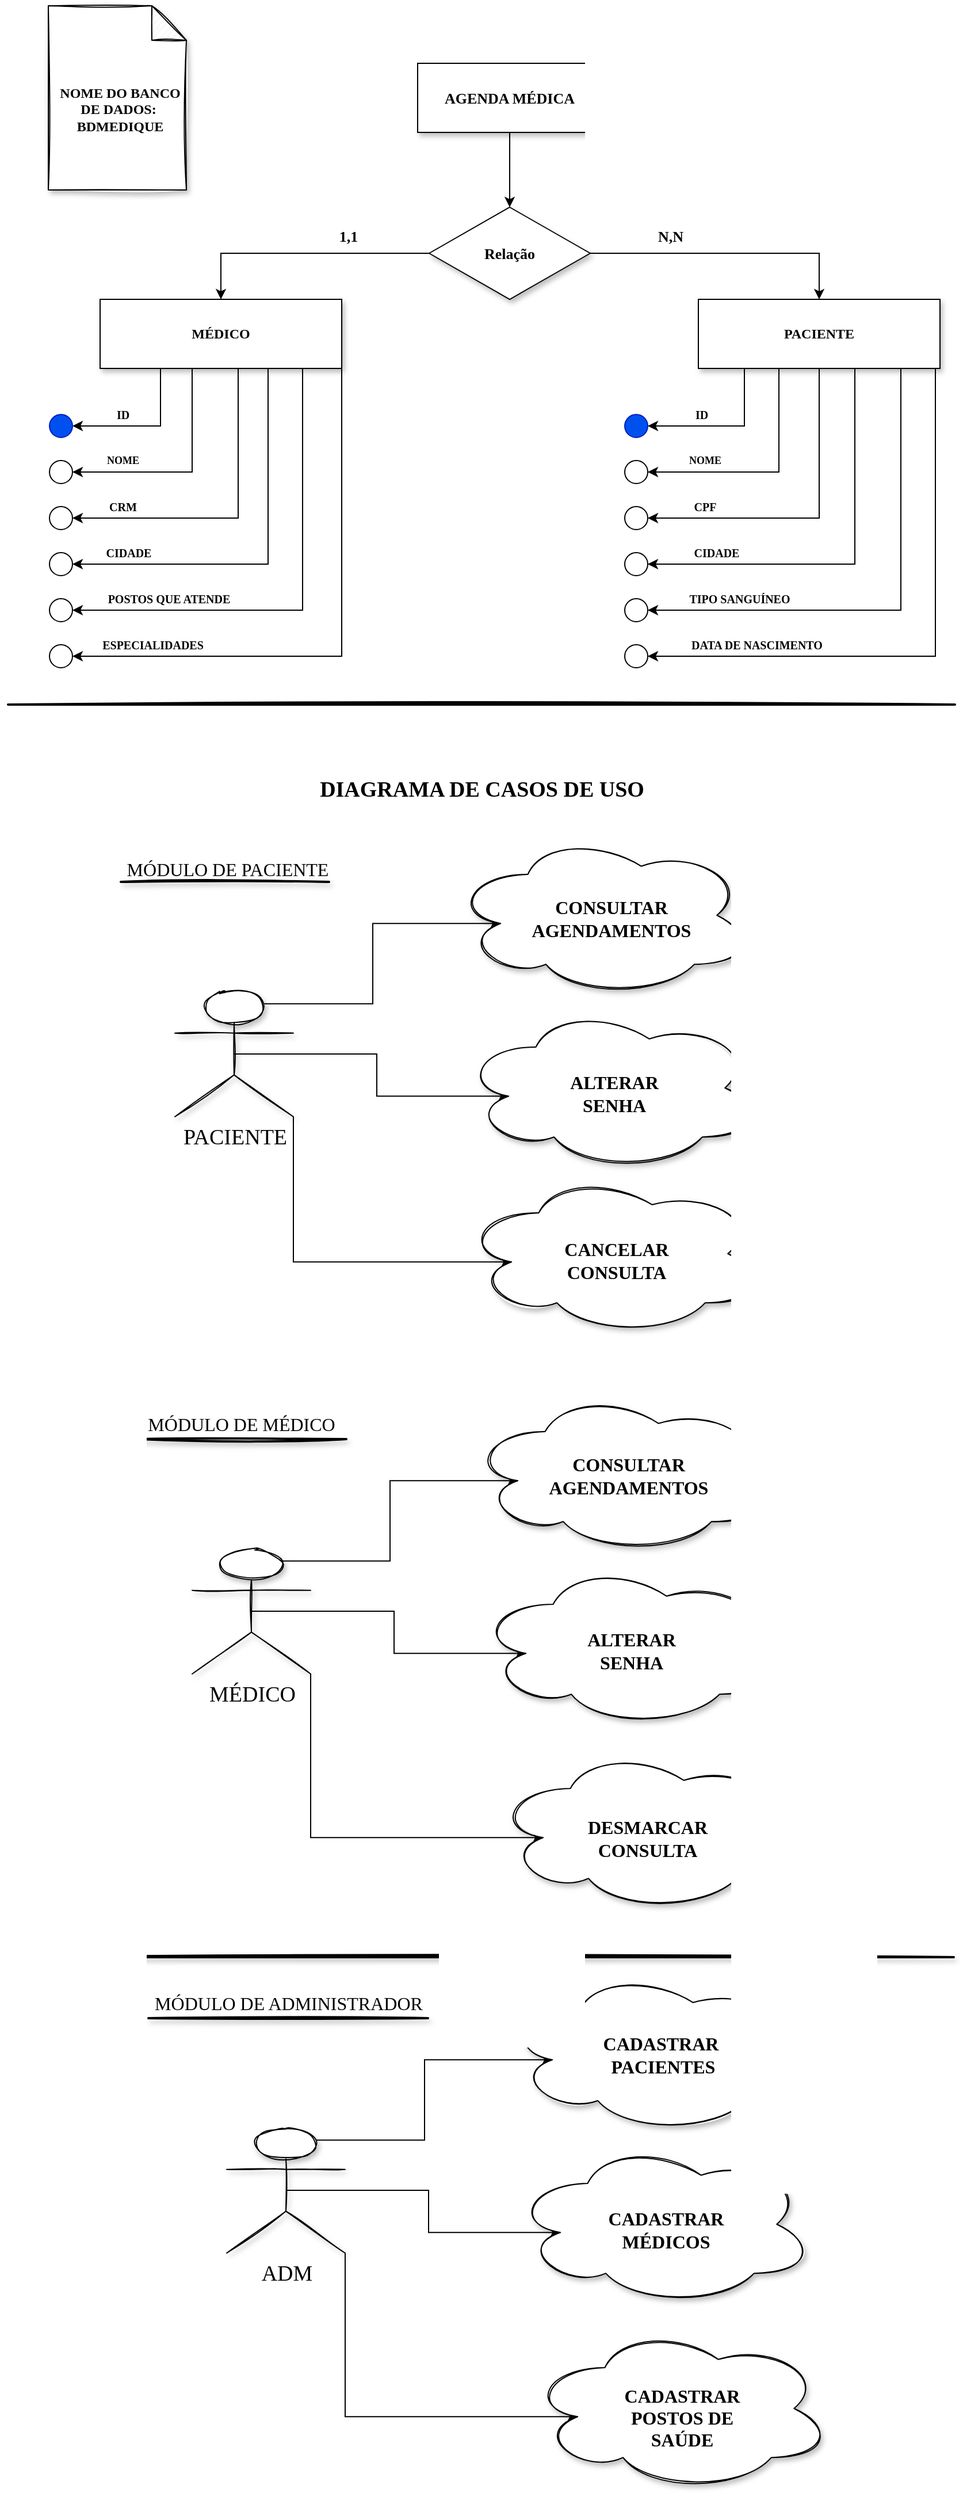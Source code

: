 <mxfile version="14.5.4" type="device"><diagram id="lkaol00K9jG9woolcdZg" name="DER_MER_TCC"><mxGraphModel dx="868" dy="482" grid="0" gridSize="10" guides="1" tooltips="1" connect="1" arrows="1" fold="1" page="1" pageScale="1" pageWidth="827" pageHeight="1169" math="0" shadow="0"><root><mxCell id="0"/><mxCell id="1" parent="0"/><mxCell id="GI-VwqFvcO8fEsnLdBqq-41" style="edgeStyle=orthogonalEdgeStyle;rounded=0;orthogonalLoop=1;jettySize=auto;html=1;exitX=0.25;exitY=1;exitDx=0;exitDy=0;entryX=1;entryY=0.5;entryDx=0;entryDy=0;fontFamily=Comic Sans MS;fontSize=10;" parent="1" source="GI-VwqFvcO8fEsnLdBqq-1" target="GI-VwqFvcO8fEsnLdBqq-5" edge="1"><mxGeometry relative="1" as="geometry"/></mxCell><mxCell id="GI-VwqFvcO8fEsnLdBqq-42" style="edgeStyle=orthogonalEdgeStyle;rounded=0;orthogonalLoop=1;jettySize=auto;html=1;exitX=0.5;exitY=1;exitDx=0;exitDy=0;entryX=1;entryY=0.5;entryDx=0;entryDy=0;fontFamily=Comic Sans MS;fontSize=10;" parent="1" source="GI-VwqFvcO8fEsnLdBqq-1" target="GI-VwqFvcO8fEsnLdBqq-12" edge="1"><mxGeometry relative="1" as="geometry"><Array as="points"><mxPoint x="164" y="325"/><mxPoint x="164" y="415"/></Array></mxGeometry></mxCell><mxCell id="GI-VwqFvcO8fEsnLdBqq-43" style="edgeStyle=orthogonalEdgeStyle;rounded=0;orthogonalLoop=1;jettySize=auto;html=1;exitX=0.75;exitY=1;exitDx=0;exitDy=0;entryX=1;entryY=0.5;entryDx=0;entryDy=0;fontFamily=Comic Sans MS;fontSize=10;" parent="1" source="GI-VwqFvcO8fEsnLdBqq-1" target="GI-VwqFvcO8fEsnLdBqq-4" edge="1"><mxGeometry relative="1" as="geometry"><Array as="points"><mxPoint x="204" y="325"/><mxPoint x="204" y="455"/></Array></mxGeometry></mxCell><mxCell id="GI-VwqFvcO8fEsnLdBqq-44" style="edgeStyle=orthogonalEdgeStyle;rounded=0;orthogonalLoop=1;jettySize=auto;html=1;exitX=1;exitY=1;exitDx=0;exitDy=0;entryX=1;entryY=0.5;entryDx=0;entryDy=0;fontFamily=Comic Sans MS;fontSize=10;" parent="1" source="GI-VwqFvcO8fEsnLdBqq-1" target="GI-VwqFvcO8fEsnLdBqq-6" edge="1"><mxGeometry relative="1" as="geometry"><Array as="points"><mxPoint x="230" y="325"/><mxPoint x="230" y="495"/></Array></mxGeometry></mxCell><mxCell id="GI-VwqFvcO8fEsnLdBqq-45" style="edgeStyle=orthogonalEdgeStyle;rounded=0;orthogonalLoop=1;jettySize=auto;html=1;exitX=1;exitY=0.75;exitDx=0;exitDy=0;entryX=1;entryY=0.5;entryDx=0;entryDy=0;fontFamily=Comic Sans MS;fontSize=10;" parent="1" source="GI-VwqFvcO8fEsnLdBqq-1" target="GI-VwqFvcO8fEsnLdBqq-7" edge="1"><mxGeometry relative="1" as="geometry"><Array as="points"><mxPoint x="260" y="310"/><mxPoint x="260" y="535"/></Array></mxGeometry></mxCell><mxCell id="GI-VwqFvcO8fEsnLdBqq-46" style="edgeStyle=orthogonalEdgeStyle;rounded=0;orthogonalLoop=1;jettySize=auto;html=1;exitX=1;exitY=0.5;exitDx=0;exitDy=0;entryX=1;entryY=0.5;entryDx=0;entryDy=0;fontFamily=Comic Sans MS;fontSize=10;" parent="1" source="GI-VwqFvcO8fEsnLdBqq-1" target="GI-VwqFvcO8fEsnLdBqq-13" edge="1"><mxGeometry relative="1" as="geometry"><Array as="points"><mxPoint x="294" y="575"/></Array></mxGeometry></mxCell><mxCell id="GI-VwqFvcO8fEsnLdBqq-1" value="" style="rounded=0;whiteSpace=wrap;html=1;glass=0;shadow=1;sketch=0;" parent="1" vertex="1"><mxGeometry x="84" y="265" width="210" height="60" as="geometry"/></mxCell><mxCell id="GI-VwqFvcO8fEsnLdBqq-2" value="MÉDICO" style="text;html=1;strokeColor=none;fillColor=none;align=center;verticalAlign=middle;whiteSpace=wrap;rounded=0;fontStyle=1;fontFamily=Comic Sans MS;" parent="1" vertex="1"><mxGeometry x="159" y="285" width="60" height="20" as="geometry"/></mxCell><mxCell id="GI-VwqFvcO8fEsnLdBqq-4" value="" style="ellipse;whiteSpace=wrap;html=1;aspect=fixed;fontFamily=Comic Sans MS;" parent="1" vertex="1"><mxGeometry x="40" y="445" width="20" height="20" as="geometry"/></mxCell><mxCell id="GI-VwqFvcO8fEsnLdBqq-5" value="" style="ellipse;whiteSpace=wrap;html=1;aspect=fixed;fontFamily=Comic Sans MS;fillColor=#0050ef;strokeColor=#001DBC;fontColor=#ffffff;" parent="1" vertex="1"><mxGeometry x="40" y="365" width="20" height="20" as="geometry"/></mxCell><mxCell id="GI-VwqFvcO8fEsnLdBqq-6" value="" style="ellipse;whiteSpace=wrap;html=1;aspect=fixed;fontFamily=Comic Sans MS;" parent="1" vertex="1"><mxGeometry x="40" y="485" width="20" height="20" as="geometry"/></mxCell><mxCell id="GI-VwqFvcO8fEsnLdBqq-7" value="" style="ellipse;whiteSpace=wrap;html=1;aspect=fixed;fontFamily=Comic Sans MS;" parent="1" vertex="1"><mxGeometry x="40" y="525" width="20" height="20" as="geometry"/></mxCell><mxCell id="GI-VwqFvcO8fEsnLdBqq-8" value="" style="ellipse;whiteSpace=wrap;html=1;aspect=fixed;fontFamily=Comic Sans MS;" parent="1" vertex="1"><mxGeometry x="540" y="405" width="20" height="20" as="geometry"/></mxCell><mxCell id="GI-VwqFvcO8fEsnLdBqq-9" value="" style="ellipse;whiteSpace=wrap;html=1;aspect=fixed;fontFamily=Comic Sans MS;" parent="1" vertex="1"><mxGeometry x="540" y="445" width="20" height="20" as="geometry"/></mxCell><mxCell id="GI-VwqFvcO8fEsnLdBqq-10" value="" style="ellipse;whiteSpace=wrap;html=1;aspect=fixed;fontFamily=Comic Sans MS;" parent="1" vertex="1"><mxGeometry x="540" y="485" width="20" height="20" as="geometry"/></mxCell><mxCell id="GI-VwqFvcO8fEsnLdBqq-11" value="" style="ellipse;whiteSpace=wrap;html=1;aspect=fixed;fontFamily=Comic Sans MS;" parent="1" vertex="1"><mxGeometry x="540" y="525" width="20" height="20" as="geometry"/></mxCell><mxCell id="GI-VwqFvcO8fEsnLdBqq-12" value="" style="ellipse;whiteSpace=wrap;html=1;aspect=fixed;fontFamily=Comic Sans MS;" parent="1" vertex="1"><mxGeometry x="40" y="405" width="20" height="20" as="geometry"/></mxCell><mxCell id="GI-VwqFvcO8fEsnLdBqq-13" value="" style="ellipse;whiteSpace=wrap;html=1;aspect=fixed;fontFamily=Comic Sans MS;" parent="1" vertex="1"><mxGeometry x="40" y="565" width="20" height="20" as="geometry"/></mxCell><mxCell id="GI-VwqFvcO8fEsnLdBqq-14" value="" style="ellipse;whiteSpace=wrap;html=1;aspect=fixed;fontFamily=Comic Sans MS;fillColor=#0050ef;strokeColor=#001DBC;fontColor=#ffffff;" parent="1" vertex="1"><mxGeometry x="540" y="365" width="20" height="20" as="geometry"/></mxCell><mxCell id="GI-VwqFvcO8fEsnLdBqq-16" value="ID" style="text;html=1;strokeColor=none;fillColor=none;align=center;verticalAlign=middle;whiteSpace=wrap;rounded=0;fontFamily=Comic Sans MS;fontStyle=1;fontSize=10;" parent="1" vertex="1"><mxGeometry x="84" y="355" width="40" height="20" as="geometry"/></mxCell><mxCell id="GI-VwqFvcO8fEsnLdBqq-17" value="NOME" style="text;html=1;strokeColor=none;fillColor=none;align=center;verticalAlign=middle;whiteSpace=wrap;rounded=0;fontFamily=Comic Sans MS;fontStyle=1;fontSize=9;" parent="1" vertex="1"><mxGeometry x="84" y="395" width="40" height="20" as="geometry"/></mxCell><mxCell id="GI-VwqFvcO8fEsnLdBqq-35" style="edgeStyle=orthogonalEdgeStyle;rounded=0;orthogonalLoop=1;jettySize=auto;html=1;exitX=0.25;exitY=1;exitDx=0;exitDy=0;entryX=1;entryY=0.5;entryDx=0;entryDy=0;fontFamily=Comic Sans MS;fontSize=10;" parent="1" source="GI-VwqFvcO8fEsnLdBqq-19" target="GI-VwqFvcO8fEsnLdBqq-14" edge="1"><mxGeometry relative="1" as="geometry"><Array as="points"><mxPoint x="644" y="325"/><mxPoint x="644" y="375"/></Array></mxGeometry></mxCell><mxCell id="GI-VwqFvcO8fEsnLdBqq-36" style="edgeStyle=orthogonalEdgeStyle;rounded=0;orthogonalLoop=1;jettySize=auto;html=1;exitX=0.5;exitY=1;exitDx=0;exitDy=0;entryX=1;entryY=0.5;entryDx=0;entryDy=0;fontFamily=Comic Sans MS;fontSize=10;" parent="1" source="GI-VwqFvcO8fEsnLdBqq-19" target="GI-VwqFvcO8fEsnLdBqq-8" edge="1"><mxGeometry relative="1" as="geometry"><Array as="points"><mxPoint x="674" y="325"/><mxPoint x="674" y="415"/></Array></mxGeometry></mxCell><mxCell id="GI-VwqFvcO8fEsnLdBqq-37" style="edgeStyle=orthogonalEdgeStyle;rounded=0;orthogonalLoop=1;jettySize=auto;html=1;exitX=0.75;exitY=1;exitDx=0;exitDy=0;entryX=1;entryY=0.5;entryDx=0;entryDy=0;fontFamily=Comic Sans MS;fontSize=10;" parent="1" source="GI-VwqFvcO8fEsnLdBqq-19" target="GI-VwqFvcO8fEsnLdBqq-9" edge="1"><mxGeometry relative="1" as="geometry"><Array as="points"><mxPoint x="709" y="325"/><mxPoint x="709" y="455"/></Array></mxGeometry></mxCell><mxCell id="GI-VwqFvcO8fEsnLdBqq-38" style="edgeStyle=orthogonalEdgeStyle;rounded=0;orthogonalLoop=1;jettySize=auto;html=1;exitX=1;exitY=1;exitDx=0;exitDy=0;entryX=1;entryY=0.5;entryDx=0;entryDy=0;fontFamily=Comic Sans MS;fontSize=10;" parent="1" source="GI-VwqFvcO8fEsnLdBqq-19" target="GI-VwqFvcO8fEsnLdBqq-10" edge="1"><mxGeometry relative="1" as="geometry"><Array as="points"><mxPoint x="740" y="325"/><mxPoint x="740" y="495"/></Array></mxGeometry></mxCell><mxCell id="GI-VwqFvcO8fEsnLdBqq-39" style="edgeStyle=orthogonalEdgeStyle;rounded=0;orthogonalLoop=1;jettySize=auto;html=1;exitX=1;exitY=0.75;exitDx=0;exitDy=0;entryX=1;entryY=0.5;entryDx=0;entryDy=0;fontFamily=Comic Sans MS;fontSize=10;" parent="1" source="GI-VwqFvcO8fEsnLdBqq-19" target="GI-VwqFvcO8fEsnLdBqq-11" edge="1"><mxGeometry relative="1" as="geometry"><Array as="points"><mxPoint x="780" y="310"/><mxPoint x="780" y="535"/></Array></mxGeometry></mxCell><mxCell id="GI-VwqFvcO8fEsnLdBqq-40" style="edgeStyle=orthogonalEdgeStyle;rounded=0;orthogonalLoop=1;jettySize=auto;html=1;exitX=1;exitY=0.25;exitDx=0;exitDy=0;entryX=1;entryY=0.5;entryDx=0;entryDy=0;fontFamily=Comic Sans MS;fontSize=10;" parent="1" source="GI-VwqFvcO8fEsnLdBqq-19" target="GI-VwqFvcO8fEsnLdBqq-33" edge="1"><mxGeometry relative="1" as="geometry"><Array as="points"><mxPoint x="814" y="315"/><mxPoint x="810" y="315"/><mxPoint x="810" y="575"/></Array></mxGeometry></mxCell><mxCell id="GI-VwqFvcO8fEsnLdBqq-19" value="" style="rounded=0;whiteSpace=wrap;html=1;shadow=1;" parent="1" vertex="1"><mxGeometry x="604" y="265" width="210" height="60" as="geometry"/></mxCell><mxCell id="GI-VwqFvcO8fEsnLdBqq-20" value="PACIENTE" style="text;html=1;strokeColor=none;fillColor=none;align=center;verticalAlign=middle;whiteSpace=wrap;rounded=0;fontStyle=1;fontFamily=Comic Sans MS;" parent="1" vertex="1"><mxGeometry x="679" y="285" width="60" height="20" as="geometry"/></mxCell><mxCell id="GI-VwqFvcO8fEsnLdBqq-21" value="CRM" style="text;html=1;strokeColor=none;fillColor=none;align=center;verticalAlign=middle;whiteSpace=wrap;rounded=0;fontFamily=Comic Sans MS;fontSize=10;fontStyle=1" parent="1" vertex="1"><mxGeometry x="89" y="435" width="30" height="20" as="geometry"/></mxCell><mxCell id="GI-VwqFvcO8fEsnLdBqq-23" value="CIDADE" style="text;html=1;strokeColor=none;fillColor=none;align=center;verticalAlign=middle;whiteSpace=wrap;rounded=0;fontFamily=Comic Sans MS;fontSize=10;fontStyle=1" parent="1" vertex="1"><mxGeometry x="89" y="475" width="40" height="20" as="geometry"/></mxCell><mxCell id="GI-VwqFvcO8fEsnLdBqq-24" value="POSTOS QUE ATENDE" style="text;html=1;strokeColor=none;fillColor=none;align=center;verticalAlign=middle;whiteSpace=wrap;rounded=0;fontFamily=Comic Sans MS;fontSize=10;fontStyle=1" parent="1" vertex="1"><mxGeometry x="84" y="515" width="120" height="20" as="geometry"/></mxCell><mxCell id="GI-VwqFvcO8fEsnLdBqq-26" value="ESPECIALIDADES" style="text;html=1;strokeColor=none;fillColor=none;align=center;verticalAlign=middle;whiteSpace=wrap;rounded=0;fontFamily=Comic Sans MS;fontSize=10;fontStyle=1" parent="1" vertex="1"><mxGeometry x="110" y="555" width="40" height="20" as="geometry"/></mxCell><mxCell id="GI-VwqFvcO8fEsnLdBqq-28" value="ID" style="text;html=1;strokeColor=none;fillColor=none;align=center;verticalAlign=middle;whiteSpace=wrap;rounded=0;fontFamily=Comic Sans MS;fontSize=10;fontStyle=1" parent="1" vertex="1"><mxGeometry x="590" y="360" width="34" height="10" as="geometry"/></mxCell><mxCell id="GI-VwqFvcO8fEsnLdBqq-29" value="NOME" style="text;html=1;strokeColor=none;fillColor=none;align=center;verticalAlign=middle;whiteSpace=wrap;rounded=0;fontFamily=Comic Sans MS;fontStyle=1;fontSize=9;" parent="1" vertex="1"><mxGeometry x="590" y="395" width="40" height="20" as="geometry"/></mxCell><mxCell id="GI-VwqFvcO8fEsnLdBqq-30" value="CPF" style="text;html=1;strokeColor=none;fillColor=none;align=center;verticalAlign=middle;whiteSpace=wrap;rounded=0;fontFamily=Comic Sans MS;fontSize=10;fontStyle=1" parent="1" vertex="1"><mxGeometry x="590" y="435" width="40" height="20" as="geometry"/></mxCell><mxCell id="GI-VwqFvcO8fEsnLdBqq-31" value="CIDADE" style="text;html=1;strokeColor=none;fillColor=none;align=center;verticalAlign=middle;whiteSpace=wrap;rounded=0;fontFamily=Comic Sans MS;fontSize=10;fontStyle=1" parent="1" vertex="1"><mxGeometry x="600" y="475" width="40" height="20" as="geometry"/></mxCell><mxCell id="GI-VwqFvcO8fEsnLdBqq-32" value="TIPO SANGUÍNEO" style="text;html=1;strokeColor=none;fillColor=none;align=center;verticalAlign=middle;whiteSpace=wrap;rounded=0;fontFamily=Comic Sans MS;fontSize=10;fontStyle=1" parent="1" vertex="1"><mxGeometry x="590" y="515" width="100" height="20" as="geometry"/></mxCell><mxCell id="GI-VwqFvcO8fEsnLdBqq-33" value="" style="ellipse;whiteSpace=wrap;html=1;aspect=fixed;fontFamily=Comic Sans MS;" parent="1" vertex="1"><mxGeometry x="540" y="565" width="20" height="20" as="geometry"/></mxCell><mxCell id="GI-VwqFvcO8fEsnLdBqq-34" value="DATA DE NASCIMENTO" style="text;html=1;strokeColor=none;fillColor=none;align=center;verticalAlign=middle;whiteSpace=wrap;rounded=0;fontFamily=Comic Sans MS;fontSize=10;fontStyle=1" parent="1" vertex="1"><mxGeometry x="590" y="555" width="130" height="20" as="geometry"/></mxCell><mxCell id="GI-VwqFvcO8fEsnLdBqq-49" style="edgeStyle=orthogonalEdgeStyle;rounded=0;orthogonalLoop=1;jettySize=auto;html=1;exitX=1;exitY=0.5;exitDx=0;exitDy=0;entryX=0.5;entryY=0;entryDx=0;entryDy=0;fontFamily=Comic Sans MS;fontSize=10;" parent="1" source="GI-VwqFvcO8fEsnLdBqq-48" target="GI-VwqFvcO8fEsnLdBqq-19" edge="1"><mxGeometry relative="1" as="geometry"/></mxCell><mxCell id="GI-VwqFvcO8fEsnLdBqq-50" style="edgeStyle=orthogonalEdgeStyle;rounded=0;orthogonalLoop=1;jettySize=auto;html=1;exitX=0;exitY=0.5;exitDx=0;exitDy=0;entryX=0.5;entryY=0;entryDx=0;entryDy=0;fontFamily=Comic Sans MS;fontSize=10;" parent="1" source="GI-VwqFvcO8fEsnLdBqq-48" target="GI-VwqFvcO8fEsnLdBqq-1" edge="1"><mxGeometry relative="1" as="geometry"/></mxCell><mxCell id="GI-VwqFvcO8fEsnLdBqq-48" value="" style="rhombus;whiteSpace=wrap;html=1;fontFamily=Comic Sans MS;fontSize=10;shadow=1;" parent="1" vertex="1"><mxGeometry x="370" y="185" width="140" height="80" as="geometry"/></mxCell><mxCell id="GI-VwqFvcO8fEsnLdBqq-56" value="Relação" style="text;html=1;strokeColor=none;fillColor=none;align=center;verticalAlign=middle;whiteSpace=wrap;rounded=0;fontFamily=Comic Sans MS;fontSize=13;fontStyle=1" parent="1" vertex="1"><mxGeometry x="420" y="215" width="40" height="20" as="geometry"/></mxCell><mxCell id="GI-VwqFvcO8fEsnLdBqq-58" value="N,N" style="text;html=1;strokeColor=none;fillColor=none;align=center;verticalAlign=middle;whiteSpace=wrap;rounded=0;fontFamily=Comic Sans MS;fontSize=13;fontStyle=1" parent="1" vertex="1"><mxGeometry x="560" y="200" width="40" height="20" as="geometry"/></mxCell><mxCell id="GI-VwqFvcO8fEsnLdBqq-59" value="1,1" style="text;html=1;strokeColor=none;fillColor=none;align=center;verticalAlign=middle;whiteSpace=wrap;rounded=0;fontFamily=Comic Sans MS;fontSize=13;fontStyle=1" parent="1" vertex="1"><mxGeometry x="280" y="200" width="40" height="20" as="geometry"/></mxCell><mxCell id="GI-VwqFvcO8fEsnLdBqq-64" style="edgeStyle=orthogonalEdgeStyle;rounded=0;orthogonalLoop=1;jettySize=auto;html=1;exitX=0.5;exitY=1;exitDx=0;exitDy=0;entryX=0.5;entryY=0;entryDx=0;entryDy=0;fontFamily=Comic Sans MS;fontSize=13;" parent="1" source="GI-VwqFvcO8fEsnLdBqq-61" target="GI-VwqFvcO8fEsnLdBqq-48" edge="1"><mxGeometry relative="1" as="geometry"/></mxCell><mxCell id="GI-VwqFvcO8fEsnLdBqq-61" value="" style="rounded=0;whiteSpace=wrap;html=1;fontFamily=Comic Sans MS;fontSize=13;shadow=1;" parent="1" vertex="1"><mxGeometry x="360" y="60" width="160" height="60" as="geometry"/></mxCell><mxCell id="GI-VwqFvcO8fEsnLdBqq-62" value="AGENDA MÉDICA" style="text;html=1;strokeColor=none;fillColor=none;align=center;verticalAlign=middle;whiteSpace=wrap;rounded=0;fontFamily=Comic Sans MS;fontSize=13;fontStyle=1" parent="1" vertex="1"><mxGeometry x="375" y="80" width="130" height="20" as="geometry"/></mxCell><mxCell id="GI-VwqFvcO8fEsnLdBqq-67" value="" style="shape=note;whiteSpace=wrap;html=1;backgroundOutline=1;darkOpacity=0.05;fontFamily=Comic Sans MS;fontSize=13;shadow=1;sketch=1;" parent="1" vertex="1"><mxGeometry x="39" y="10" width="120" height="160" as="geometry"/></mxCell><mxCell id="GI-VwqFvcO8fEsnLdBqq-69" value="NOME DO BANCO DE DADOS:&amp;nbsp; BDMEDIQUE" style="text;html=1;strokeColor=none;fillColor=none;align=center;verticalAlign=middle;whiteSpace=wrap;rounded=0;fontFamily=Comic Sans MS;fontSize=12;fontStyle=1" parent="1" vertex="1"><mxGeometry x="44" y="90" width="115" height="20" as="geometry"/></mxCell><mxCell id="gWM2NBzwAf4EICVmjngJ-1" value="" style="line;strokeWidth=2;html=1;sketch=1;" vertex="1" parent="1"><mxGeometry x="4" y="612" width="823" height="10" as="geometry"/></mxCell><mxCell id="gWM2NBzwAf4EICVmjngJ-2" value="DIAGRAMA DE CASOS DE USO" style="text;html=1;strokeColor=none;fillColor=none;align=center;verticalAlign=middle;whiteSpace=wrap;rounded=0;sketch=1;fontStyle=1;fontSize=19;fontFamily=Georgia;" vertex="1" parent="1"><mxGeometry x="254.5" y="681" width="322" height="20" as="geometry"/></mxCell><mxCell id="gWM2NBzwAf4EICVmjngJ-8" style="edgeStyle=orthogonalEdgeStyle;rounded=0;orthogonalLoop=1;jettySize=auto;html=1;exitX=0.75;exitY=0.1;exitDx=0;exitDy=0;exitPerimeter=0;entryX=0.16;entryY=0.55;entryDx=0;entryDy=0;entryPerimeter=0;fontFamily=Georgia;fontSize=16;" edge="1" parent="1" source="gWM2NBzwAf4EICVmjngJ-3" target="gWM2NBzwAf4EICVmjngJ-4"><mxGeometry relative="1" as="geometry"/></mxCell><mxCell id="gWM2NBzwAf4EICVmjngJ-10" style="edgeStyle=orthogonalEdgeStyle;rounded=0;orthogonalLoop=1;jettySize=auto;html=1;exitX=0.5;exitY=0.5;exitDx=0;exitDy=0;exitPerimeter=0;entryX=0.16;entryY=0.55;entryDx=0;entryDy=0;entryPerimeter=0;fontFamily=Georgia;fontSize=16;labelBorderColor=none;fontColor=#0000FF;" edge="1" parent="1" source="gWM2NBzwAf4EICVmjngJ-3" target="gWM2NBzwAf4EICVmjngJ-9"><mxGeometry relative="1" as="geometry"/></mxCell><mxCell id="gWM2NBzwAf4EICVmjngJ-28" style="edgeStyle=orthogonalEdgeStyle;rounded=0;orthogonalLoop=1;jettySize=auto;html=1;exitX=1;exitY=1;exitDx=0;exitDy=0;exitPerimeter=0;entryX=0.16;entryY=0.55;entryDx=0;entryDy=0;entryPerimeter=0;fontFamily=Georgia;fontSize=16;fontColor=#0000FF;" edge="1" parent="1" source="gWM2NBzwAf4EICVmjngJ-3" target="gWM2NBzwAf4EICVmjngJ-26"><mxGeometry relative="1" as="geometry"><Array as="points"><mxPoint x="252" y="1101"/></Array></mxGeometry></mxCell><mxCell id="gWM2NBzwAf4EICVmjngJ-3" value="PACIENTE" style="shape=umlActor;verticalLabelPosition=bottom;verticalAlign=top;html=1;sketch=1;fontFamily=Georgia;fontSize=19;shadow=1;" vertex="1" parent="1"><mxGeometry x="149" y="866" width="103" height="109" as="geometry"/></mxCell><mxCell id="gWM2NBzwAf4EICVmjngJ-4" value="" style="ellipse;shape=cloud;whiteSpace=wrap;html=1;shadow=1;sketch=1;fontFamily=Georgia;fontSize=19;" vertex="1" parent="1"><mxGeometry x="390" y="729" width="263" height="142" as="geometry"/></mxCell><mxCell id="gWM2NBzwAf4EICVmjngJ-5" value="MÓDULO DE PACIENTE" style="text;html=1;strokeColor=none;fillColor=none;align=center;verticalAlign=middle;whiteSpace=wrap;rounded=0;shadow=1;sketch=1;fontFamily=Georgia;fontSize=16;" vertex="1" parent="1"><mxGeometry x="84" y="750" width="222" height="20" as="geometry"/></mxCell><mxCell id="gWM2NBzwAf4EICVmjngJ-6" value="" style="line;strokeWidth=2;html=1;shadow=1;sketch=1;fontFamily=Georgia;fontSize=16;" vertex="1" parent="1"><mxGeometry x="102" y="766" width="181" height="10" as="geometry"/></mxCell><mxCell id="gWM2NBzwAf4EICVmjngJ-7" value="CONSULTAR AGENDAMENTOS" style="text;html=1;strokeColor=none;fillColor=none;align=center;verticalAlign=middle;whiteSpace=wrap;rounded=0;shadow=1;sketch=1;fontFamily=Georgia;fontSize=16;fontStyle=1" vertex="1" parent="1"><mxGeometry x="458" y="793" width="141" height="20" as="geometry"/></mxCell><mxCell id="gWM2NBzwAf4EICVmjngJ-9" value="" style="ellipse;shape=cloud;whiteSpace=wrap;html=1;shadow=1;sketch=1;fontFamily=Georgia;fontSize=19;" vertex="1" parent="1"><mxGeometry x="397" y="879" width="263" height="142" as="geometry"/></mxCell><mxCell id="gWM2NBzwAf4EICVmjngJ-11" value="ALTERAR SENHA" style="text;html=1;strokeColor=none;fillColor=none;align=center;verticalAlign=middle;whiteSpace=wrap;rounded=0;shadow=1;sketch=1;fontFamily=Georgia;fontSize=16;fontStyle=1" vertex="1" parent="1"><mxGeometry x="511" y="945" width="40" height="20" as="geometry"/></mxCell><mxCell id="gWM2NBzwAf4EICVmjngJ-12" style="edgeStyle=orthogonalEdgeStyle;rounded=0;orthogonalLoop=1;jettySize=auto;html=1;exitX=0.75;exitY=0.1;exitDx=0;exitDy=0;exitPerimeter=0;entryX=0.16;entryY=0.55;entryDx=0;entryDy=0;entryPerimeter=0;fontFamily=Georgia;fontSize=16;" edge="1" parent="1" source="gWM2NBzwAf4EICVmjngJ-14" target="gWM2NBzwAf4EICVmjngJ-15"><mxGeometry relative="1" as="geometry"/></mxCell><mxCell id="gWM2NBzwAf4EICVmjngJ-13" style="edgeStyle=orthogonalEdgeStyle;rounded=0;orthogonalLoop=1;jettySize=auto;html=1;exitX=0.5;exitY=0.5;exitDx=0;exitDy=0;exitPerimeter=0;entryX=0.16;entryY=0.55;entryDx=0;entryDy=0;entryPerimeter=0;fontFamily=Georgia;fontSize=16;" edge="1" parent="1" source="gWM2NBzwAf4EICVmjngJ-14" target="gWM2NBzwAf4EICVmjngJ-19"><mxGeometry relative="1" as="geometry"/></mxCell><mxCell id="gWM2NBzwAf4EICVmjngJ-25" style="edgeStyle=orthogonalEdgeStyle;rounded=0;orthogonalLoop=1;jettySize=auto;html=1;exitX=1;exitY=1;exitDx=0;exitDy=0;exitPerimeter=0;entryX=0.16;entryY=0.55;entryDx=0;entryDy=0;entryPerimeter=0;fontFamily=Georgia;fontSize=16;fontColor=#0000FF;" edge="1" parent="1" source="gWM2NBzwAf4EICVmjngJ-14" target="gWM2NBzwAf4EICVmjngJ-22"><mxGeometry relative="1" as="geometry"><Array as="points"><mxPoint x="267" y="1601"/></Array></mxGeometry></mxCell><mxCell id="gWM2NBzwAf4EICVmjngJ-14" value="MÉDICO" style="shape=umlActor;verticalLabelPosition=bottom;verticalAlign=top;html=1;sketch=1;fontFamily=Georgia;fontSize=19;shadow=1;" vertex="1" parent="1"><mxGeometry x="164" y="1350" width="103" height="109" as="geometry"/></mxCell><mxCell id="gWM2NBzwAf4EICVmjngJ-15" value="" style="ellipse;shape=cloud;whiteSpace=wrap;html=1;shadow=1;sketch=1;fontFamily=Georgia;fontSize=19;" vertex="1" parent="1"><mxGeometry x="405" y="1213" width="263" height="142" as="geometry"/></mxCell><mxCell id="gWM2NBzwAf4EICVmjngJ-16" value="MÓDULO DE MÉDICO" style="text;html=1;strokeColor=none;fillColor=none;align=center;verticalAlign=middle;whiteSpace=wrap;rounded=0;shadow=1;sketch=1;fontFamily=Georgia;fontSize=16;" vertex="1" parent="1"><mxGeometry x="96" y="1232" width="222" height="20" as="geometry"/></mxCell><mxCell id="gWM2NBzwAf4EICVmjngJ-17" value="" style="line;strokeWidth=2;html=1;shadow=1;sketch=1;fontFamily=Georgia;fontSize=16;" vertex="1" parent="1"><mxGeometry x="117" y="1250" width="181" height="10" as="geometry"/></mxCell><mxCell id="gWM2NBzwAf4EICVmjngJ-18" value="CONSULTAR AGENDAMENTOS" style="text;html=1;strokeColor=none;fillColor=none;align=center;verticalAlign=middle;whiteSpace=wrap;rounded=0;shadow=1;sketch=1;fontFamily=Georgia;fontSize=16;fontStyle=1" vertex="1" parent="1"><mxGeometry x="473" y="1277" width="141" height="20" as="geometry"/></mxCell><mxCell id="gWM2NBzwAf4EICVmjngJ-19" value="" style="ellipse;shape=cloud;whiteSpace=wrap;html=1;shadow=1;sketch=1;fontFamily=Georgia;fontSize=19;" vertex="1" parent="1"><mxGeometry x="412" y="1363" width="263" height="142" as="geometry"/></mxCell><mxCell id="gWM2NBzwAf4EICVmjngJ-20" value="ALTERAR SENHA" style="text;html=1;strokeColor=none;fillColor=none;align=center;verticalAlign=middle;whiteSpace=wrap;rounded=0;shadow=1;sketch=1;fontFamily=Georgia;fontSize=16;fontStyle=1" vertex="1" parent="1"><mxGeometry x="526" y="1429" width="40" height="20" as="geometry"/></mxCell><mxCell id="gWM2NBzwAf4EICVmjngJ-22" value="" style="ellipse;shape=cloud;whiteSpace=wrap;html=1;shadow=1;sketch=1;fontFamily=Georgia;fontSize=19;" vertex="1" parent="1"><mxGeometry x="427" y="1523" width="263" height="142" as="geometry"/></mxCell><mxCell id="gWM2NBzwAf4EICVmjngJ-23" value="DESMARCAR CONSULTA" style="text;html=1;strokeColor=none;fillColor=none;align=center;verticalAlign=middle;whiteSpace=wrap;rounded=0;shadow=1;sketch=1;fontFamily=Georgia;fontSize=16;fontStyle=1" vertex="1" parent="1"><mxGeometry x="540" y="1592" width="40" height="20" as="geometry"/></mxCell><mxCell id="gWM2NBzwAf4EICVmjngJ-26" value="" style="ellipse;shape=cloud;whiteSpace=wrap;html=1;shadow=1;sketch=1;fontFamily=Georgia;fontSize=19;" vertex="1" parent="1"><mxGeometry x="399.5" y="1023" width="263" height="142" as="geometry"/></mxCell><mxCell id="gWM2NBzwAf4EICVmjngJ-27" value="CANCELAR CONSULTA" style="text;html=1;strokeColor=none;fillColor=none;align=center;verticalAlign=middle;whiteSpace=wrap;rounded=0;shadow=1;sketch=1;fontFamily=Georgia;fontSize=16;fontStyle=1" vertex="1" parent="1"><mxGeometry x="513" y="1090" width="40" height="20" as="geometry"/></mxCell><mxCell id="gWM2NBzwAf4EICVmjngJ-29" style="edgeStyle=orthogonalEdgeStyle;rounded=0;orthogonalLoop=1;jettySize=auto;html=1;exitX=0.75;exitY=0.1;exitDx=0;exitDy=0;exitPerimeter=0;entryX=0.16;entryY=0.55;entryDx=0;entryDy=0;entryPerimeter=0;fontFamily=Georgia;fontSize=16;" edge="1" parent="1" source="gWM2NBzwAf4EICVmjngJ-32" target="gWM2NBzwAf4EICVmjngJ-33"><mxGeometry relative="1" as="geometry"/></mxCell><mxCell id="gWM2NBzwAf4EICVmjngJ-30" style="edgeStyle=orthogonalEdgeStyle;rounded=0;orthogonalLoop=1;jettySize=auto;html=1;exitX=0.5;exitY=0.5;exitDx=0;exitDy=0;exitPerimeter=0;entryX=0.16;entryY=0.55;entryDx=0;entryDy=0;entryPerimeter=0;fontFamily=Georgia;fontSize=16;" edge="1" parent="1" source="gWM2NBzwAf4EICVmjngJ-32" target="gWM2NBzwAf4EICVmjngJ-37"><mxGeometry relative="1" as="geometry"/></mxCell><mxCell id="gWM2NBzwAf4EICVmjngJ-31" style="edgeStyle=orthogonalEdgeStyle;rounded=0;orthogonalLoop=1;jettySize=auto;html=1;exitX=1;exitY=1;exitDx=0;exitDy=0;exitPerimeter=0;entryX=0.16;entryY=0.55;entryDx=0;entryDy=0;entryPerimeter=0;fontFamily=Georgia;fontSize=16;fontColor=#0000FF;" edge="1" parent="1" source="gWM2NBzwAf4EICVmjngJ-32" target="gWM2NBzwAf4EICVmjngJ-39"><mxGeometry relative="1" as="geometry"><Array as="points"><mxPoint x="297" y="2104"/></Array></mxGeometry></mxCell><mxCell id="gWM2NBzwAf4EICVmjngJ-32" value="ADM" style="shape=umlActor;verticalLabelPosition=bottom;verticalAlign=top;html=1;sketch=1;fontFamily=Georgia;fontSize=19;shadow=1;" vertex="1" parent="1"><mxGeometry x="194" y="1853" width="103" height="109" as="geometry"/></mxCell><mxCell id="gWM2NBzwAf4EICVmjngJ-33" value="" style="ellipse;shape=cloud;whiteSpace=wrap;html=1;shadow=1;sketch=1;fontFamily=Georgia;fontSize=19;" vertex="1" parent="1"><mxGeometry x="435" y="1716" width="263" height="142" as="geometry"/></mxCell><mxCell id="gWM2NBzwAf4EICVmjngJ-34" value="MÓDULO DE ADMINISTRADOR" style="text;html=1;strokeColor=none;fillColor=none;align=center;verticalAlign=middle;whiteSpace=wrap;rounded=0;shadow=1;sketch=1;fontFamily=Georgia;fontSize=16;" vertex="1" parent="1"><mxGeometry x="126" y="1735" width="244" height="20" as="geometry"/></mxCell><mxCell id="gWM2NBzwAf4EICVmjngJ-35" value="" style="line;strokeWidth=2;html=1;shadow=1;sketch=1;fontFamily=Georgia;fontSize=16;" vertex="1" parent="1"><mxGeometry x="126" y="1753" width="243" height="10" as="geometry"/></mxCell><mxCell id="gWM2NBzwAf4EICVmjngJ-36" value="CADASTRAR&amp;nbsp;&lt;br&gt;PACIENTES" style="text;html=1;strokeColor=none;fillColor=none;align=center;verticalAlign=middle;whiteSpace=wrap;rounded=0;shadow=1;sketch=1;fontFamily=Georgia;fontSize=16;fontStyle=1" vertex="1" parent="1"><mxGeometry x="503" y="1780" width="141" height="20" as="geometry"/></mxCell><mxCell id="gWM2NBzwAf4EICVmjngJ-37" value="" style="ellipse;shape=cloud;whiteSpace=wrap;html=1;shadow=1;sketch=1;fontFamily=Georgia;fontSize=19;" vertex="1" parent="1"><mxGeometry x="442" y="1866" width="263" height="142" as="geometry"/></mxCell><mxCell id="gWM2NBzwAf4EICVmjngJ-38" value="CADASTRAR MÉDICOS" style="text;html=1;strokeColor=none;fillColor=none;align=center;verticalAlign=middle;whiteSpace=wrap;rounded=0;shadow=1;sketch=1;fontFamily=Georgia;fontSize=16;fontStyle=1" vertex="1" parent="1"><mxGeometry x="556" y="1932" width="40" height="20" as="geometry"/></mxCell><mxCell id="gWM2NBzwAf4EICVmjngJ-39" value="" style="ellipse;shape=cloud;whiteSpace=wrap;html=1;shadow=1;sketch=1;fontFamily=Georgia;fontSize=19;" vertex="1" parent="1"><mxGeometry x="457" y="2026" width="263" height="142" as="geometry"/></mxCell><mxCell id="gWM2NBzwAf4EICVmjngJ-40" value="CADASTRAR POSTOS DE SAÚDE" style="text;html=1;strokeColor=none;fillColor=none;align=center;verticalAlign=middle;whiteSpace=wrap;rounded=0;shadow=1;sketch=1;fontFamily=Georgia;fontSize=16;fontStyle=1" vertex="1" parent="1"><mxGeometry x="570" y="2095" width="40" height="20" as="geometry"/></mxCell><mxCell id="gWM2NBzwAf4EICVmjngJ-41" value="" style="line;strokeWidth=2;html=1;shadow=1;sketch=1;fontFamily=Georgia;fontSize=16;fontColor=#0000FF;" vertex="1" parent="1"><mxGeometry x="2" y="1700" width="824" height="10" as="geometry"/></mxCell></root></mxGraphModel></diagram></mxfile>